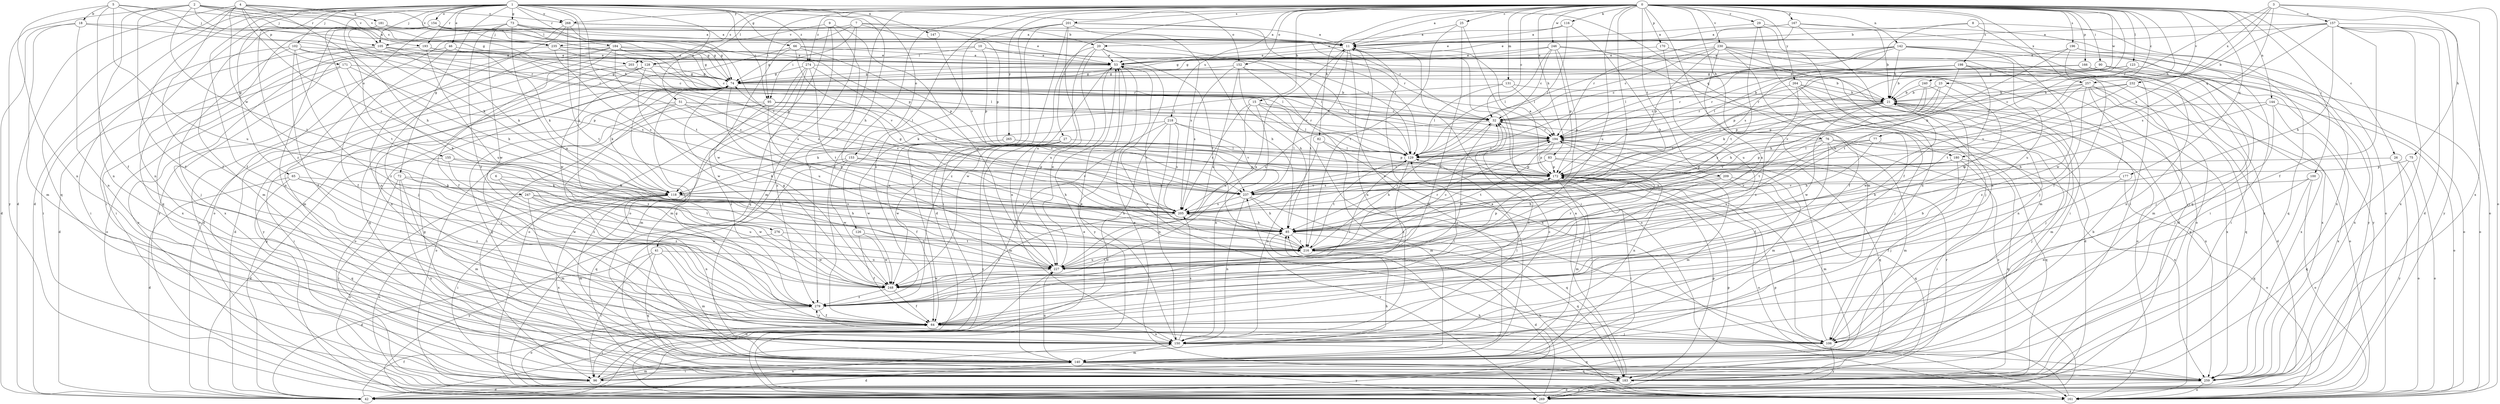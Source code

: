 strict digraph  {
0;
1;
2;
3;
4;
5;
6;
7;
8;
9;
10;
11;
15;
18;
20;
21;
23;
25;
26;
27;
29;
32;
41;
42;
46;
51;
53;
64;
65;
66;
72;
73;
74;
75;
76;
77;
82;
83;
85;
90;
95;
96;
100;
102;
105;
106;
116;
118;
123;
126;
128;
129;
131;
140;
142;
144;
147;
150;
152;
153;
154;
155;
157;
161;
166;
167;
170;
171;
172;
177;
180;
181;
183;
184;
193;
194;
196;
198;
201;
203;
205;
209;
216;
218;
227;
230;
232;
235;
237;
240;
246;
247;
248;
257;
259;
264;
265;
268;
269;
274;
276;
279;
0 -> 11  [label=a];
0 -> 15  [label=b];
0 -> 23  [label=c];
0 -> 25  [label=c];
0 -> 26  [label=c];
0 -> 27  [label=c];
0 -> 29  [label=c];
0 -> 32  [label=c];
0 -> 41  [label=d];
0 -> 64  [label=f];
0 -> 75  [label=h];
0 -> 76  [label=h];
0 -> 77  [label=h];
0 -> 82  [label=h];
0 -> 83  [label=h];
0 -> 85  [label=h];
0 -> 90  [label=i];
0 -> 95  [label=i];
0 -> 100  [label=j];
0 -> 116  [label=k];
0 -> 123  [label=l];
0 -> 126  [label=l];
0 -> 128  [label=l];
0 -> 131  [label=m];
0 -> 140  [label=m];
0 -> 142  [label=n];
0 -> 144  [label=n];
0 -> 152  [label=o];
0 -> 166  [label=p];
0 -> 167  [label=p];
0 -> 170  [label=p];
0 -> 177  [label=q];
0 -> 196  [label=s];
0 -> 198  [label=s];
0 -> 201  [label=s];
0 -> 203  [label=s];
0 -> 209  [label=t];
0 -> 216  [label=t];
0 -> 218  [label=u];
0 -> 227  [label=u];
0 -> 230  [label=v];
0 -> 232  [label=v];
0 -> 240  [label=w];
0 -> 246  [label=w];
0 -> 257  [label=x];
0 -> 264  [label=y];
0 -> 265  [label=y];
0 -> 268  [label=y];
0 -> 274  [label=z];
1 -> 42  [label=d];
1 -> 46  [label=e];
1 -> 51  [label=e];
1 -> 64  [label=f];
1 -> 65  [label=g];
1 -> 66  [label=g];
1 -> 72  [label=g];
1 -> 73  [label=g];
1 -> 85  [label=h];
1 -> 95  [label=i];
1 -> 102  [label=j];
1 -> 105  [label=j];
1 -> 147  [label=n];
1 -> 150  [label=n];
1 -> 152  [label=o];
1 -> 153  [label=o];
1 -> 154  [label=o];
1 -> 155  [label=o];
1 -> 180  [label=q];
1 -> 184  [label=r];
1 -> 193  [label=r];
1 -> 216  [label=t];
1 -> 235  [label=v];
1 -> 268  [label=y];
1 -> 274  [label=z];
1 -> 276  [label=z];
1 -> 279  [label=z];
2 -> 64  [label=f];
2 -> 105  [label=j];
2 -> 150  [label=n];
2 -> 193  [label=r];
2 -> 203  [label=s];
2 -> 216  [label=t];
2 -> 235  [label=v];
2 -> 268  [label=y];
2 -> 269  [label=y];
3 -> 118  [label=k];
3 -> 157  [label=o];
3 -> 161  [label=o];
3 -> 180  [label=q];
3 -> 194  [label=r];
3 -> 257  [label=x];
3 -> 259  [label=x];
4 -> 42  [label=d];
4 -> 64  [label=f];
4 -> 85  [label=h];
4 -> 128  [label=l];
4 -> 171  [label=p];
4 -> 181  [label=q];
4 -> 183  [label=q];
4 -> 205  [label=s];
4 -> 235  [label=v];
4 -> 247  [label=w];
5 -> 18  [label=b];
5 -> 64  [label=f];
5 -> 74  [label=g];
5 -> 105  [label=j];
5 -> 150  [label=n];
5 -> 194  [label=r];
5 -> 227  [label=u];
6 -> 118  [label=k];
6 -> 248  [label=w];
6 -> 279  [label=z];
7 -> 20  [label=b];
7 -> 53  [label=e];
7 -> 95  [label=i];
7 -> 105  [label=j];
7 -> 140  [label=m];
7 -> 172  [label=p];
7 -> 248  [label=w];
8 -> 20  [label=b];
8 -> 96  [label=i];
8 -> 205  [label=s];
8 -> 259  [label=x];
9 -> 161  [label=o];
9 -> 183  [label=q];
9 -> 227  [label=u];
9 -> 235  [label=v];
9 -> 279  [label=z];
10 -> 42  [label=d];
10 -> 53  [label=e];
10 -> 128  [label=l];
10 -> 129  [label=l];
10 -> 172  [label=p];
11 -> 53  [label=e];
11 -> 140  [label=m];
11 -> 150  [label=n];
11 -> 161  [label=o];
11 -> 216  [label=t];
11 -> 237  [label=v];
15 -> 32  [label=c];
15 -> 106  [label=j];
15 -> 129  [label=l];
15 -> 150  [label=n];
15 -> 205  [label=s];
15 -> 227  [label=u];
18 -> 11  [label=a];
18 -> 42  [label=d];
18 -> 140  [label=m];
18 -> 150  [label=n];
18 -> 194  [label=r];
20 -> 53  [label=e];
20 -> 85  [label=h];
20 -> 150  [label=n];
20 -> 216  [label=t];
20 -> 227  [label=u];
20 -> 279  [label=z];
21 -> 32  [label=c];
21 -> 106  [label=j];
21 -> 129  [label=l];
21 -> 140  [label=m];
21 -> 205  [label=s];
21 -> 216  [label=t];
21 -> 248  [label=w];
21 -> 259  [label=x];
23 -> 21  [label=b];
23 -> 172  [label=p];
23 -> 216  [label=t];
23 -> 237  [label=v];
25 -> 11  [label=a];
25 -> 96  [label=i];
25 -> 216  [label=t];
25 -> 279  [label=z];
26 -> 161  [label=o];
26 -> 172  [label=p];
26 -> 269  [label=y];
27 -> 129  [label=l];
27 -> 140  [label=m];
27 -> 248  [label=w];
27 -> 269  [label=y];
29 -> 11  [label=a];
29 -> 64  [label=f];
29 -> 150  [label=n];
29 -> 183  [label=q];
29 -> 216  [label=t];
32 -> 194  [label=r];
32 -> 205  [label=s];
32 -> 248  [label=w];
41 -> 42  [label=d];
41 -> 96  [label=i];
41 -> 140  [label=m];
41 -> 183  [label=q];
41 -> 227  [label=u];
42 -> 64  [label=f];
42 -> 74  [label=g];
42 -> 150  [label=n];
42 -> 227  [label=u];
46 -> 53  [label=e];
46 -> 64  [label=f];
46 -> 118  [label=k];
46 -> 259  [label=x];
51 -> 32  [label=c];
51 -> 85  [label=h];
51 -> 96  [label=i];
51 -> 106  [label=j];
51 -> 194  [label=r];
51 -> 237  [label=v];
51 -> 279  [label=z];
53 -> 74  [label=g];
53 -> 216  [label=t];
53 -> 248  [label=w];
53 -> 269  [label=y];
64 -> 21  [label=b];
64 -> 32  [label=c];
64 -> 96  [label=i];
64 -> 106  [label=j];
64 -> 129  [label=l];
64 -> 150  [label=n];
64 -> 279  [label=z];
65 -> 42  [label=d];
65 -> 118  [label=k];
65 -> 183  [label=q];
65 -> 248  [label=w];
65 -> 279  [label=z];
66 -> 21  [label=b];
66 -> 53  [label=e];
66 -> 74  [label=g];
66 -> 172  [label=p];
66 -> 237  [label=v];
66 -> 248  [label=w];
72 -> 96  [label=i];
72 -> 118  [label=k];
72 -> 140  [label=m];
72 -> 216  [label=t];
72 -> 259  [label=x];
73 -> 11  [label=a];
73 -> 74  [label=g];
73 -> 161  [label=o];
73 -> 194  [label=r];
73 -> 227  [label=u];
73 -> 248  [label=w];
73 -> 279  [label=z];
74 -> 21  [label=b];
74 -> 118  [label=k];
74 -> 140  [label=m];
74 -> 161  [label=o];
74 -> 227  [label=u];
75 -> 161  [label=o];
75 -> 172  [label=p];
75 -> 183  [label=q];
76 -> 64  [label=f];
76 -> 129  [label=l];
76 -> 140  [label=m];
76 -> 172  [label=p];
76 -> 183  [label=q];
76 -> 227  [label=u];
76 -> 259  [label=x];
77 -> 85  [label=h];
77 -> 106  [label=j];
77 -> 129  [label=l];
77 -> 237  [label=v];
82 -> 129  [label=l];
82 -> 140  [label=m];
82 -> 150  [label=n];
83 -> 85  [label=h];
83 -> 140  [label=m];
83 -> 150  [label=n];
83 -> 172  [label=p];
83 -> 205  [label=s];
85 -> 183  [label=q];
85 -> 216  [label=t];
90 -> 21  [label=b];
90 -> 74  [label=g];
90 -> 106  [label=j];
90 -> 161  [label=o];
95 -> 32  [label=c];
95 -> 96  [label=i];
95 -> 161  [label=o];
95 -> 227  [label=u];
95 -> 237  [label=v];
95 -> 279  [label=z];
96 -> 42  [label=d];
96 -> 85  [label=h];
96 -> 140  [label=m];
100 -> 150  [label=n];
100 -> 161  [label=o];
100 -> 183  [label=q];
100 -> 237  [label=v];
102 -> 53  [label=e];
102 -> 64  [label=f];
102 -> 85  [label=h];
102 -> 96  [label=i];
102 -> 106  [label=j];
102 -> 205  [label=s];
102 -> 279  [label=z];
105 -> 21  [label=b];
105 -> 32  [label=c];
105 -> 53  [label=e];
105 -> 96  [label=i];
105 -> 118  [label=k];
105 -> 259  [label=x];
106 -> 53  [label=e];
106 -> 74  [label=g];
106 -> 194  [label=r];
106 -> 269  [label=y];
116 -> 11  [label=a];
116 -> 53  [label=e];
116 -> 85  [label=h];
116 -> 129  [label=l];
118 -> 85  [label=h];
118 -> 96  [label=i];
118 -> 140  [label=m];
118 -> 150  [label=n];
118 -> 161  [label=o];
118 -> 205  [label=s];
118 -> 259  [label=x];
123 -> 74  [label=g];
123 -> 85  [label=h];
123 -> 194  [label=r];
123 -> 259  [label=x];
126 -> 64  [label=f];
126 -> 216  [label=t];
126 -> 248  [label=w];
128 -> 42  [label=d];
128 -> 74  [label=g];
128 -> 183  [label=q];
128 -> 205  [label=s];
128 -> 248  [label=w];
128 -> 269  [label=y];
129 -> 172  [label=p];
129 -> 216  [label=t];
129 -> 279  [label=z];
131 -> 21  [label=b];
131 -> 118  [label=k];
131 -> 129  [label=l];
131 -> 194  [label=r];
140 -> 11  [label=a];
140 -> 21  [label=b];
140 -> 42  [label=d];
140 -> 96  [label=i];
140 -> 183  [label=q];
140 -> 227  [label=u];
140 -> 259  [label=x];
140 -> 269  [label=y];
142 -> 21  [label=b];
142 -> 53  [label=e];
142 -> 74  [label=g];
142 -> 129  [label=l];
142 -> 183  [label=q];
142 -> 194  [label=r];
142 -> 227  [label=u];
142 -> 248  [label=w];
142 -> 269  [label=y];
144 -> 32  [label=c];
144 -> 85  [label=h];
144 -> 106  [label=j];
144 -> 161  [label=o];
144 -> 259  [label=x];
147 -> 237  [label=v];
150 -> 32  [label=c];
150 -> 53  [label=e];
150 -> 129  [label=l];
150 -> 140  [label=m];
150 -> 183  [label=q];
150 -> 205  [label=s];
152 -> 74  [label=g];
152 -> 85  [label=h];
152 -> 129  [label=l];
152 -> 205  [label=s];
152 -> 227  [label=u];
152 -> 259  [label=x];
153 -> 85  [label=h];
153 -> 118  [label=k];
153 -> 172  [label=p];
153 -> 183  [label=q];
153 -> 237  [label=v];
153 -> 248  [label=w];
154 -> 11  [label=a];
154 -> 74  [label=g];
154 -> 96  [label=i];
154 -> 129  [label=l];
154 -> 140  [label=m];
154 -> 150  [label=n];
154 -> 172  [label=p];
154 -> 183  [label=q];
155 -> 42  [label=d];
155 -> 172  [label=p];
155 -> 216  [label=t];
155 -> 279  [label=z];
157 -> 11  [label=a];
157 -> 21  [label=b];
157 -> 42  [label=d];
157 -> 53  [label=e];
157 -> 64  [label=f];
157 -> 85  [label=h];
157 -> 161  [label=o];
157 -> 205  [label=s];
157 -> 259  [label=x];
157 -> 269  [label=y];
161 -> 85  [label=h];
161 -> 172  [label=p];
166 -> 74  [label=g];
166 -> 129  [label=l];
166 -> 150  [label=n];
166 -> 161  [label=o];
166 -> 194  [label=r];
166 -> 259  [label=x];
167 -> 11  [label=a];
167 -> 21  [label=b];
167 -> 53  [label=e];
167 -> 150  [label=n];
167 -> 161  [label=o];
167 -> 194  [label=r];
170 -> 53  [label=e];
170 -> 106  [label=j];
170 -> 227  [label=u];
171 -> 42  [label=d];
171 -> 74  [label=g];
171 -> 85  [label=h];
171 -> 161  [label=o];
171 -> 172  [label=p];
172 -> 11  [label=a];
172 -> 96  [label=i];
172 -> 106  [label=j];
172 -> 140  [label=m];
172 -> 161  [label=o];
172 -> 237  [label=v];
177 -> 64  [label=f];
177 -> 161  [label=o];
177 -> 237  [label=v];
180 -> 96  [label=i];
180 -> 106  [label=j];
180 -> 172  [label=p];
180 -> 183  [label=q];
180 -> 205  [label=s];
181 -> 11  [label=a];
181 -> 74  [label=g];
181 -> 118  [label=k];
181 -> 216  [label=t];
183 -> 11  [label=a];
183 -> 53  [label=e];
183 -> 74  [label=g];
183 -> 172  [label=p];
183 -> 194  [label=r];
183 -> 269  [label=y];
184 -> 53  [label=e];
184 -> 64  [label=f];
184 -> 74  [label=g];
184 -> 106  [label=j];
184 -> 129  [label=l];
184 -> 140  [label=m];
184 -> 161  [label=o];
184 -> 194  [label=r];
184 -> 205  [label=s];
193 -> 53  [label=e];
193 -> 161  [label=o];
193 -> 172  [label=p];
193 -> 227  [label=u];
194 -> 129  [label=l];
194 -> 140  [label=m];
194 -> 172  [label=p];
194 -> 183  [label=q];
194 -> 205  [label=s];
194 -> 216  [label=t];
196 -> 53  [label=e];
196 -> 64  [label=f];
196 -> 96  [label=i];
196 -> 216  [label=t];
196 -> 269  [label=y];
198 -> 32  [label=c];
198 -> 74  [label=g];
198 -> 85  [label=h];
198 -> 96  [label=i];
198 -> 140  [label=m];
198 -> 172  [label=p];
198 -> 194  [label=r];
198 -> 216  [label=t];
201 -> 11  [label=a];
201 -> 42  [label=d];
201 -> 64  [label=f];
201 -> 96  [label=i];
201 -> 129  [label=l];
201 -> 205  [label=s];
201 -> 227  [label=u];
201 -> 279  [label=z];
203 -> 74  [label=g];
203 -> 150  [label=n];
203 -> 205  [label=s];
205 -> 85  [label=h];
205 -> 279  [label=z];
209 -> 85  [label=h];
209 -> 118  [label=k];
209 -> 140  [label=m];
209 -> 183  [label=q];
209 -> 279  [label=z];
216 -> 32  [label=c];
216 -> 42  [label=d];
216 -> 172  [label=p];
216 -> 194  [label=r];
216 -> 227  [label=u];
218 -> 42  [label=d];
218 -> 64  [label=f];
218 -> 118  [label=k];
218 -> 150  [label=n];
218 -> 194  [label=r];
218 -> 205  [label=s];
218 -> 237  [label=v];
227 -> 32  [label=c];
227 -> 53  [label=e];
227 -> 216  [label=t];
227 -> 248  [label=w];
230 -> 32  [label=c];
230 -> 42  [label=d];
230 -> 53  [label=e];
230 -> 64  [label=f];
230 -> 96  [label=i];
230 -> 129  [label=l];
230 -> 140  [label=m];
230 -> 172  [label=p];
230 -> 227  [label=u];
230 -> 259  [label=x];
232 -> 21  [label=b];
232 -> 32  [label=c];
232 -> 183  [label=q];
232 -> 237  [label=v];
232 -> 259  [label=x];
235 -> 32  [label=c];
235 -> 53  [label=e];
235 -> 96  [label=i];
235 -> 129  [label=l];
235 -> 205  [label=s];
237 -> 74  [label=g];
237 -> 85  [label=h];
237 -> 150  [label=n];
237 -> 183  [label=q];
237 -> 194  [label=r];
237 -> 205  [label=s];
240 -> 21  [label=b];
240 -> 118  [label=k];
240 -> 172  [label=p];
240 -> 259  [label=x];
246 -> 32  [label=c];
246 -> 53  [label=e];
246 -> 74  [label=g];
246 -> 106  [label=j];
246 -> 129  [label=l];
246 -> 161  [label=o];
246 -> 172  [label=p];
246 -> 205  [label=s];
247 -> 85  [label=h];
247 -> 140  [label=m];
247 -> 161  [label=o];
247 -> 205  [label=s];
247 -> 227  [label=u];
247 -> 248  [label=w];
248 -> 11  [label=a];
248 -> 21  [label=b];
248 -> 64  [label=f];
248 -> 74  [label=g];
248 -> 194  [label=r];
248 -> 279  [label=z];
257 -> 21  [label=b];
257 -> 42  [label=d];
257 -> 85  [label=h];
257 -> 150  [label=n];
257 -> 161  [label=o];
257 -> 183  [label=q];
257 -> 248  [label=w];
257 -> 279  [label=z];
259 -> 42  [label=d];
259 -> 74  [label=g];
259 -> 161  [label=o];
264 -> 21  [label=b];
264 -> 42  [label=d];
264 -> 106  [label=j];
264 -> 161  [label=o];
264 -> 194  [label=r];
264 -> 279  [label=z];
265 -> 64  [label=f];
265 -> 129  [label=l];
265 -> 172  [label=p];
265 -> 248  [label=w];
268 -> 11  [label=a];
268 -> 32  [label=c];
268 -> 150  [label=n];
268 -> 216  [label=t];
268 -> 237  [label=v];
268 -> 269  [label=y];
269 -> 32  [label=c];
269 -> 53  [label=e];
269 -> 85  [label=h];
269 -> 172  [label=p];
269 -> 237  [label=v];
274 -> 21  [label=b];
274 -> 74  [label=g];
274 -> 140  [label=m];
274 -> 161  [label=o];
274 -> 205  [label=s];
274 -> 216  [label=t];
274 -> 279  [label=z];
276 -> 216  [label=t];
276 -> 248  [label=w];
276 -> 269  [label=y];
279 -> 64  [label=f];
279 -> 129  [label=l];
279 -> 161  [label=o];
}

